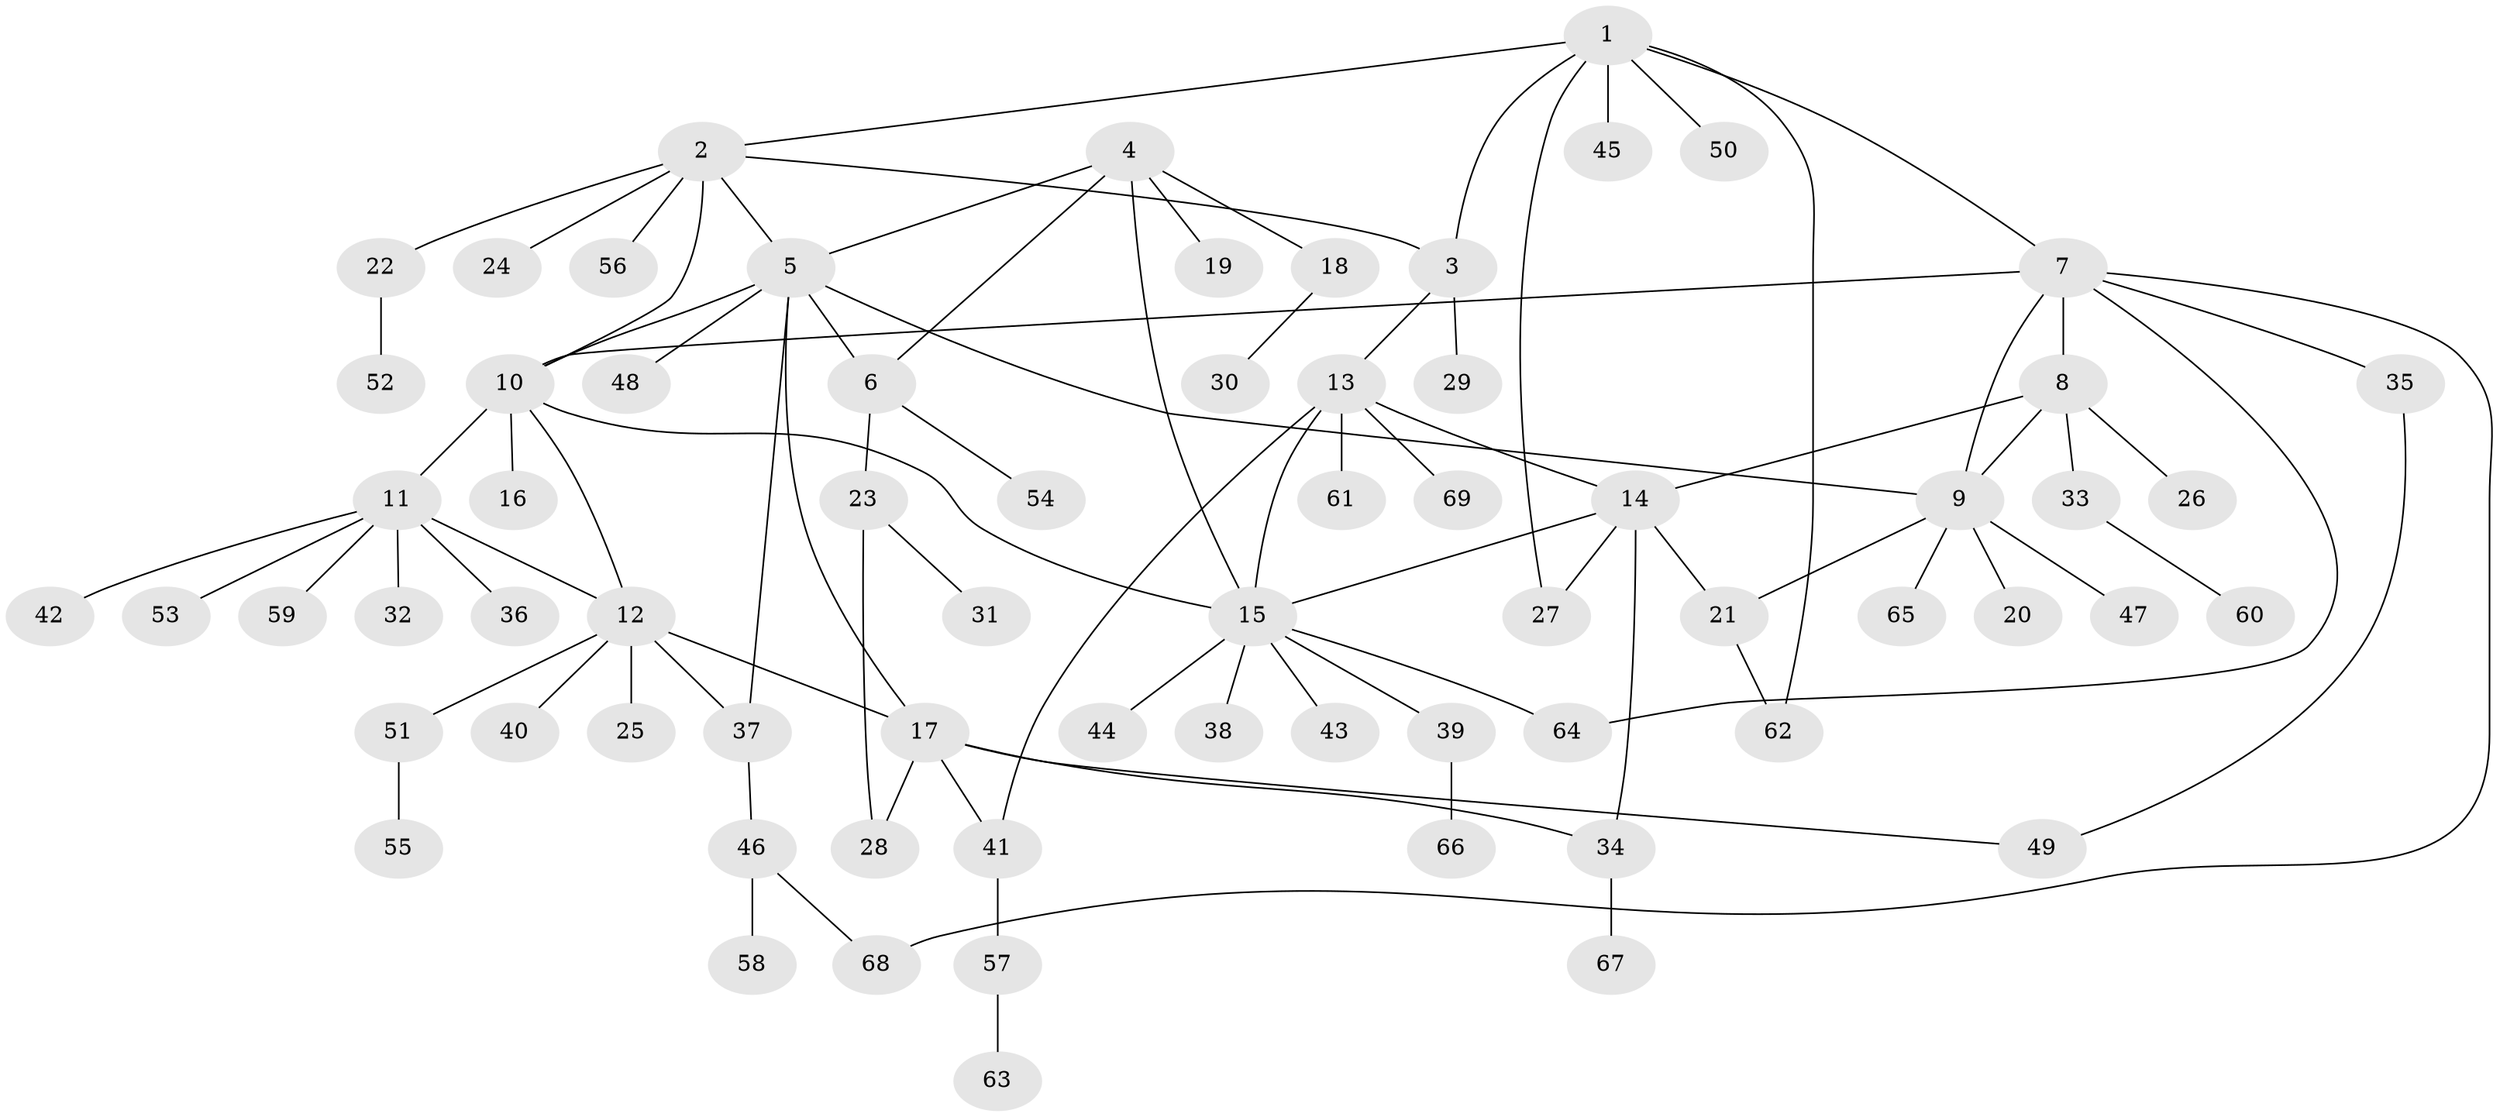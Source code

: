 // coarse degree distribution, {8: 0.037037037037037035, 1: 0.8148148148148148, 2: 0.037037037037037035, 5: 0.07407407407407407, 14: 0.037037037037037035}
// Generated by graph-tools (version 1.1) at 2025/57/03/04/25 21:57:52]
// undirected, 69 vertices, 90 edges
graph export_dot {
graph [start="1"]
  node [color=gray90,style=filled];
  1;
  2;
  3;
  4;
  5;
  6;
  7;
  8;
  9;
  10;
  11;
  12;
  13;
  14;
  15;
  16;
  17;
  18;
  19;
  20;
  21;
  22;
  23;
  24;
  25;
  26;
  27;
  28;
  29;
  30;
  31;
  32;
  33;
  34;
  35;
  36;
  37;
  38;
  39;
  40;
  41;
  42;
  43;
  44;
  45;
  46;
  47;
  48;
  49;
  50;
  51;
  52;
  53;
  54;
  55;
  56;
  57;
  58;
  59;
  60;
  61;
  62;
  63;
  64;
  65;
  66;
  67;
  68;
  69;
  1 -- 2;
  1 -- 3;
  1 -- 7;
  1 -- 27;
  1 -- 45;
  1 -- 50;
  1 -- 62;
  2 -- 3;
  2 -- 5;
  2 -- 10;
  2 -- 22;
  2 -- 24;
  2 -- 56;
  3 -- 13;
  3 -- 29;
  4 -- 5;
  4 -- 6;
  4 -- 15;
  4 -- 18;
  4 -- 19;
  5 -- 6;
  5 -- 9;
  5 -- 10;
  5 -- 17;
  5 -- 37;
  5 -- 48;
  6 -- 23;
  6 -- 54;
  7 -- 8;
  7 -- 9;
  7 -- 10;
  7 -- 35;
  7 -- 64;
  7 -- 68;
  8 -- 9;
  8 -- 14;
  8 -- 26;
  8 -- 33;
  9 -- 20;
  9 -- 21;
  9 -- 47;
  9 -- 65;
  10 -- 11;
  10 -- 12;
  10 -- 15;
  10 -- 16;
  11 -- 12;
  11 -- 32;
  11 -- 36;
  11 -- 42;
  11 -- 53;
  11 -- 59;
  12 -- 17;
  12 -- 25;
  12 -- 37;
  12 -- 40;
  12 -- 51;
  13 -- 14;
  13 -- 15;
  13 -- 41;
  13 -- 61;
  13 -- 69;
  14 -- 15;
  14 -- 21;
  14 -- 27;
  14 -- 34;
  15 -- 38;
  15 -- 39;
  15 -- 43;
  15 -- 44;
  15 -- 64;
  17 -- 28;
  17 -- 34;
  17 -- 41;
  17 -- 49;
  18 -- 30;
  21 -- 62;
  22 -- 52;
  23 -- 28;
  23 -- 31;
  33 -- 60;
  34 -- 67;
  35 -- 49;
  37 -- 46;
  39 -- 66;
  41 -- 57;
  46 -- 58;
  46 -- 68;
  51 -- 55;
  57 -- 63;
}
